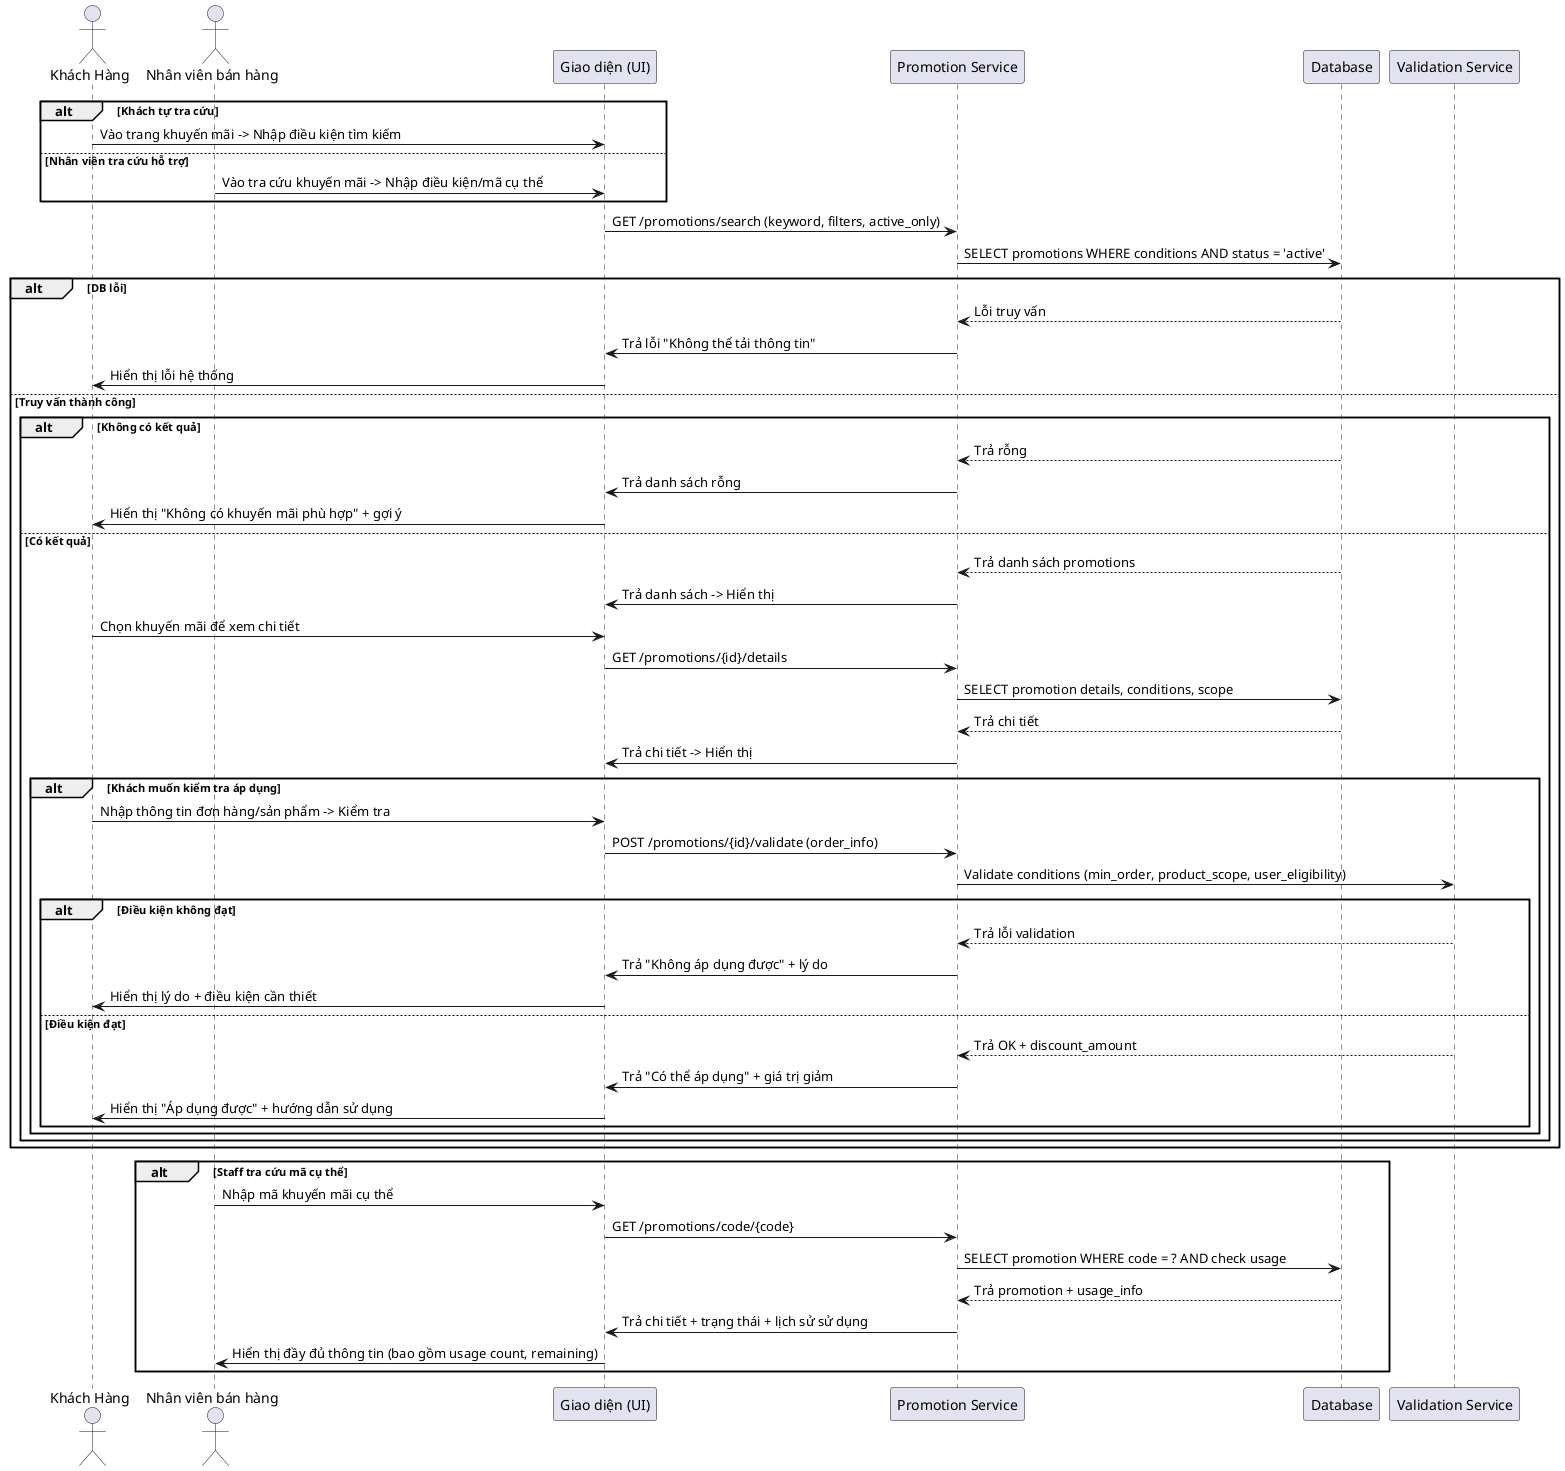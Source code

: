 @startuml tra-cuu-khuyen-mai
actor "Khách Hàng" as Customer
actor "Nhân viên bán hàng" as Staff
participant "Giao diện (UI)" as UI
participant "Promotion Service" as Promo
participant "Database" as DB
participant "Validation Service" as Val

alt Khách tự tra cứu
  Customer -> UI: Vào trang khuyến mãi -> Nhập điều kiện tìm kiếm
else Nhân viên tra cứu hỗ trợ
  Staff -> UI: Vào tra cứu khuyến mãi -> Nhập điều kiện/mã cụ thể
end
UI -> Promo: GET /promotions/search (keyword, filters, active_only)
Promo -> DB: SELECT promotions WHERE conditions AND status = 'active'
alt DB lỗi
  DB --> Promo: Lỗi truy vấn
  Promo -> UI: Trả lỗi "Không thể tải thông tin"
  UI -> Customer: Hiển thị lỗi hệ thống
else Truy vấn thành công
  alt Không có kết quả
    DB --> Promo: Trả rỗng
    Promo -> UI: Trả danh sách rỗng
    UI -> Customer: Hiển thị "Không có khuyến mãi phù hợp" + gợi ý
  else Có kết quả
    DB --> Promo: Trả danh sách promotions
    Promo -> UI: Trả danh sách -> Hiển thị
    Customer -> UI: Chọn khuyến mãi để xem chi tiết
    UI -> Promo: GET /promotions/{id}/details
    Promo -> DB: SELECT promotion details, conditions, scope
    DB --> Promo: Trả chi tiết
    Promo -> UI: Trả chi tiết -> Hiển thị
    
    alt Khách muốn kiểm tra áp dụng
      Customer -> UI: Nhập thông tin đơn hàng/sản phẩm -> Kiểm tra
      UI -> Promo: POST /promotions/{id}/validate (order_info)
      Promo -> Val: Validate conditions (min_order, product_scope, user_eligibility)
      alt Điều kiện không đạt
        Val --> Promo: Trả lỗi validation
        Promo -> UI: Trả "Không áp dụng được" + lý do
        UI -> Customer: Hiển thị lý do + điều kiện cần thiết
      else Điều kiện đạt
        Val --> Promo: Trả OK + discount_amount
        Promo -> UI: Trả "Có thể áp dụng" + giá trị giảm
        UI -> Customer: Hiển thị "Áp dụng được" + hướng dẫn sử dụng
      end
    end
  end
end

alt Staff tra cứu mã cụ thể
  Staff -> UI: Nhập mã khuyến mãi cụ thể
  UI -> Promo: GET /promotions/code/{code}
  Promo -> DB: SELECT promotion WHERE code = ? AND check usage
  DB --> Promo: Trả promotion + usage_info
  Promo -> UI: Trả chi tiết + trạng thái + lịch sử sử dụng
  UI -> Staff: Hiển thị đầy đủ thông tin (bao gồm usage count, remaining)
end
@enduml